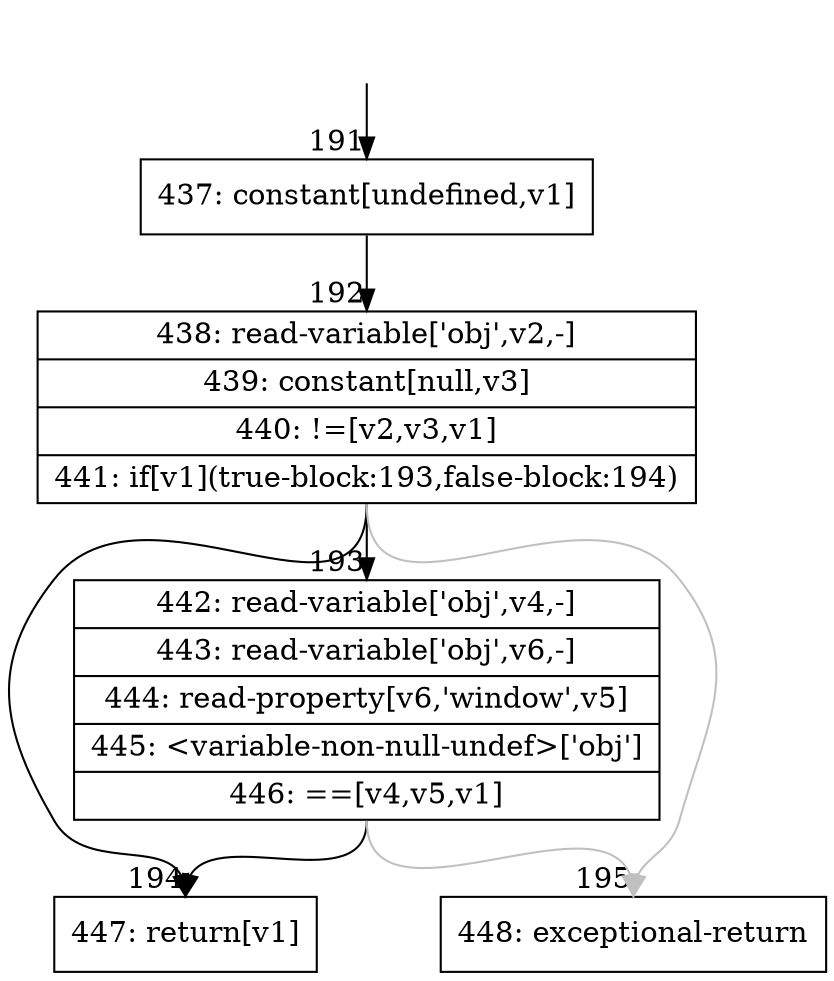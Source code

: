 digraph {
rankdir="TD"
BB_entry22[shape=none,label=""];
BB_entry22 -> BB191 [tailport=s, headport=n, headlabel="    191"]
BB191 [shape=record label="{437: constant[undefined,v1]}" ] 
BB191 -> BB192 [tailport=s, headport=n, headlabel="      192"]
BB192 [shape=record label="{438: read-variable['obj',v2,-]|439: constant[null,v3]|440: !=[v2,v3,v1]|441: if[v1](true-block:193,false-block:194)}" ] 
BB192 -> BB194 [tailport=s, headport=n, headlabel="      194"]
BB192 -> BB193 [tailport=s, headport=n, headlabel="      193"]
BB192 -> BB195 [tailport=s, headport=n, color=gray, headlabel="      195"]
BB193 [shape=record label="{442: read-variable['obj',v4,-]|443: read-variable['obj',v6,-]|444: read-property[v6,'window',v5]|445: \<variable-non-null-undef\>['obj']|446: ==[v4,v5,v1]}" ] 
BB193 -> BB194 [tailport=s, headport=n]
BB193 -> BB195 [tailport=s, headport=n, color=gray]
BB194 [shape=record label="{447: return[v1]}" ] 
BB195 [shape=record label="{448: exceptional-return}" ] 
}
